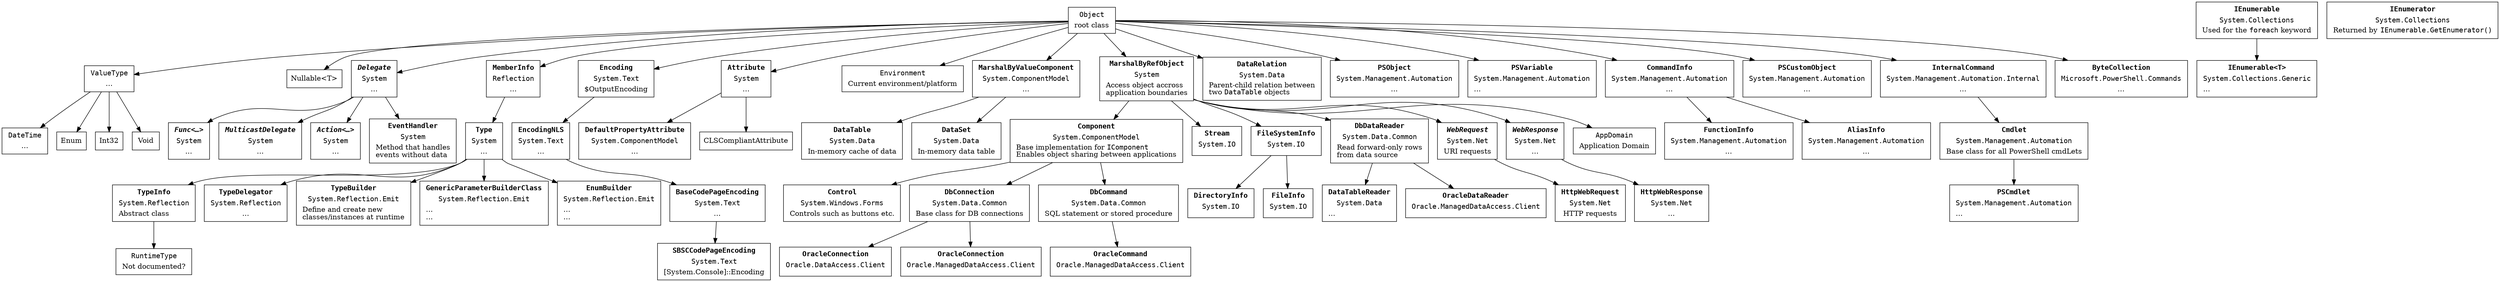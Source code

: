 digraph hierarchy {

    node [ shape=box ]
   
    System_Object[ label=< <table border="0"><tr><td align="text"><font face="Courier">Object</font></td></tr><tr><td align="text">root class<br align="left"/></td></tr></table> > ];


    System_ValueType [ label=< <table border="0"><tr><td align="text"><font face="Courier">ValueType</font></td></tr><tr><td>…</td></tr></table> > ];
    System_DateTime [ label=< <table border="0"><tr><td align="text"><font face="Courier">DateTime</font></td></tr><tr><td>…</td></tr></table> > ];

    System_Enum [ label = "Enum" ];

    System_Int32 [ label = "Int32" ];

    System_Void [ label = "Void" ];

    System_Nullable [ label = "Nullable<T>" ];

    System_Delegate [ label=< <table border="0">
       <tr><td align="text"><font face="Courier"><b><i>Delegate</i></b></font></td></tr>
       <tr><td><font face="Courier">System</font></td></tr>
       <tr><td align="text">…</td></tr></table> > ];

    System_Object -> System_Delegate

    System_Func [ label=< <table border="0">
       <tr><td align="text"><font face="Courier"><b><i>Func&lt;…&gt;</i></b></font></td></tr>
       <tr><td><font face="Courier">System</font></td></tr>
       <tr><td align="text">…</td></tr></table> > ];

    System_Delegate -> System_Func;

    System_MulticastDelegate [ label=< <table border="0">
       <tr><td align="text"><font face="Courier"><b><i>MulticastDelegate</i></b></font></td></tr>
       <tr><td><font face="Courier">System</font></td></tr>
       <tr><td align="text">…</td></tr></table> > ];

    System_Delegate -> System_MulticastDelegate;

    System_Action [ label=< <table border="0">
       <tr><td align="text"><font face="Courier"><b><i>Action&lt;…&gt;</i></b></font></td></tr>
       <tr><td><font face="Courier">System</font></td></tr>
       <tr><td align="text">…</td></tr></table> > ];

    System_Delegate -> System_Action;

    System_EventHandler [ label=< <table border="0">
       <tr><td align="text"><font face="Courier"><b>EventHandler</b></font></td></tr>
       <tr><td><font face="Courier">System</font></td></tr>
       <tr><td align="text">Method that handles<br align="left"/>events without data<br align="left"/></td></tr></table> > ];

    System_Delegate -> System_EventHandler


    System_Collections_IEnumerable [ label=< <table border="0">
       <tr><td align="text"><font face="Courier"><b>IEnumerable</b></font></td></tr>
       <tr><td><font face="Courier">System.Collections</font></td></tr>
       <tr><td align="text">Used for the <font face="Courier">foreach</font> keyword<br align="left"/></td></tr></table> > ];

    System_Collections_IEnumerator [ label=< <table border="0">
       <tr><td align="text"><font face="Courier"><b>IEnumerator</b></font></td></tr>
       <tr><td><font face="Courier">System.Collections</font></td></tr>
       <tr><td align="text">Returned by <font face="Courier">IEnumerable.GetEnumerator()</font><br align="left"/></td></tr></table> > ];

    System_Collections_Generic_IEnumerable [ label=< <table border="0">
       <tr><td align="text"><font face="Courier"><b>IEnumerable&lt;T&gt;</b></font></td></tr>
       <tr><td><font face="Courier">System.Collections.Generic</font></td></tr>
       <tr><td align="text">…<br align="left"/></td></tr></table> > ];

    System_Collections_IEnumerable -> System_Collections_Generic_IEnumerable
    

//  System_Reflection_Memberinfo [ label = "Reflection.MemberInfo" ];

    System_Reflection_Memberinfo [ label=< <table border="0">
       <tr><td align="text"><font face="Courier"><b>MemberInfo</b></font></td></tr>
       <tr><td align="text"><font face="Courier">Reflection</font></td></tr>
       <tr><td>…</td></tr></table> > ];

    System_Reflection_TypeInfo [ label=< <table border="0">
       <tr><td align="text"><font face="Courier"><b>TypeInfo</b></font></td></tr>
       <tr><td><font face="Courier">System.Reflection</font></td></tr>
       <tr><td align="text">Abstract class<br align="left"/></td></tr></table> > ];

    System_Reflection_TypeDelegator [ label=< <table border="0">
       <tr><td align="text"><font face="Courier"><b>TypeDelegator</b></font></td></tr>
       <tr><td align="text"><font face="Courier">System.Reflection</font></td></tr>
       <tr><td>…</td></tr></table> > ];

    System_Reflection_Emit_TypeBuilder [ label=< <table border="0">
       <tr><td align="text"><font face="Courier"><b>TypeBuilder</b></font></td></tr>
       <tr><td align="text"><font face="Courier">System.Reflection.Emit</font></td></tr>
       <tr><td align="text">Define and create new<br align="left"/>classes/instances at runtime<br align="left"/></td></tr>
    </table> > ];

    System_Reflection_Emit_GenericTypeParameterBuilderClass [ label=< <table border="0">
       <tr><td align="text"><font face="Courier"><b>GenericParameterBuilderClass</b></font></td></tr>
       <tr><td align="text"><font face="Courier">System.Reflection.Emit</font></td></tr>
       <tr><td align="text">…<br align="left"/>…<br align="left"/></td></tr>
    </table> > ];

    System_Reflection_Emit_EnumBuilder [ label=< <table border="0">
       <tr><td align="text"><font face="Courier"><b>EnumBuilder</b></font></td></tr>
       <tr><td align="text"><font face="Courier">System.Reflection.Emit</font></td></tr>
       <tr><td align="text">…<br align="left"/>…<br align="left"/></td></tr>
    </table> > ];

    System_Type [ label=< <table border="0">
       <tr><td align="text"><font face="Courier"><b>Type</b></font></td></tr>
       <tr><td align="text"><font face="Courier">System</font></td></tr>
       <tr><td>…</td></tr></table> > ];

    System_Text_Encoding [ label=< <table border="0">
       <tr><td align="text"><font face="Courier"><b>Encoding</b></font></td></tr>
       <tr><td align="text"><font face="Courier">System.Text</font></td></tr>
       <tr><td align="text">$OutputEncoding<br align="left"/></td></tr></table> > ];

    System_Object -> System_Text_Encoding

    System_Text_EncodingNLS [ label=< <table border="0">
       <tr><td align="text"><font face="Courier"><b>EncodingNLS</b></font></td></tr>
       <tr><td align="text"><font face="Courier">System.Text</font></td></tr>
       <tr><td>…</td></tr></table> > ];

    System_Text_Encoding -> System_Text_EncodingNLS

    System_Text_BaseCodePageEncoding [ label=< <table border="0">
       <tr><td align="text"><font face="Courier"><b>BaseCodePageEncoding</b></font></td></tr>
       <tr><td align="text"><font face="Courier">System.Text</font></td></tr>
       <tr><td>…</td></tr></table> > ];

    System_Text_EncodingNLS -> System_Text_BaseCodePageEncoding

    System_Text_SBSCCodePageEncoding [ label=< <table border="0">
       <tr><td align="text"><font face="Courier"><b>SBSCCodePageEncoding</b></font></td></tr>
       <tr><td align="text"><font face="Courier">System.Text</font></td></tr>
       <tr><td align="text">[System.Console]::Encoding</td></tr></table> > ];

    System_Text_BaseCodePageEncoding -> System_Text_SBSCCodePageEncoding

    System_Type -> System_Reflection_TypeInfo;
    System_Type -> System_Reflection_TypeDelegator;
    System_Type -> System_Reflection_Emit_TypeBuilder;
    System_Type -> System_Reflection_Emit_GenericTypeParameterBuilderClass;
    System_Type -> System_Reflection_Emit_EnumBuilder;

    System_Object -> System_ValueType;

    System_Object -> System_Nullable;

//  System_Attribute [ label=< <table border="0"><tr><td align="text"><font face="Courier">System.Attribute</font></td></tr><tr><td>…</td></tr></table> > ];
    System_Attribute [ label=< <table border="0">
       <tr><td align="text"><font face="Courier"><b>Attribute</b></font></td></tr>
       <tr><td align="text"><font face="Courier">System</font></td></tr>
       <tr><td>…</td></tr></table> > ];

//  System_DefaultPropertyAttribute [ label=< <table border="0"><tr><td align="text"><font face="Courier">ComponentModel.DefaultPropertyAttribute</font></td></tr><tr><td>…</td></tr></table> > ];
    System_DefaultPropertyAttribute [ label=< <table border="0">
       <tr><td align="text"><font face="Courier"><b>DefaultPropertyAttribute</b></font></td></tr>
       <tr><td align="text"><font face="Courier">System.ComponentModel</font></td></tr>
       <tr><td>…</td></tr></table> > ];

    System_Environment [ label=< <table border="0"><tr><td align="text"><font face="Courier">Environment</font></td></tr><tr><td>Current environment/platform</td></tr></table> > ];

    System_ComponentModel_MarshalByValueComponent [ label=< <table border="0">
       <tr><td align="text"><font face="Courier"><b>MarshalByValueComponent</b></font></td></tr>
       <tr><td align="text"><font face="Courier">System.ComponentModel</font></td></tr>
       <tr><td>…</td></tr></table> > ];


    System_MarshalByRefObject [ label=< <table border="0">
       <tr><td align="text"><font face="Courier"><b>MarshalByRefObject</b></font></td></tr>
       <tr><td align="text"><font face="Courier">System</font></td></tr>
       <tr><td align="text">Access object accross<br align="left"/>application boundaries<br align="left"/></td></tr></table> > ];

    System_Data_DataTable [ label=< <table border="0">
       <tr><td align="text"><font face="Courier"><b>DataTable</b></font></td></tr>
       <tr><td align="text"><font face="Courier">System.Data</font></td></tr>
       <tr><td>In-memory cache of data<br align="left"/></td></tr></table> > ];

    System_ComponentModel_MarshalByValueComponent-> System_Data_DataTable;

    System_Windows_Forms_Control [ label=< <table border="0">
       <tr><td align="text"><font face="Courier"><b>Control</b></font></td></tr>
       <tr><td align="text"><font face="Courier">System.Windows.Forms</font></td></tr>
       <tr><td>Controls such as buttons etc.<br align="left"/></td></tr></table> > ];

    System_ComponentModel_Component -> System_Windows_Forms_Control

    System_Data_DataRelation [ label=< <table border="0">
       <tr><td align="text"><font face="Courier"><b>DataRelation</b></font></td></tr>
       <tr><td align="text"><font face="Courier">System.Data</font></td></tr>
       <tr><td>Parent-child relation between<br align="left"/>two <font face="Courier">DataTable</font> objects<br align="left"/></td></tr></table> > ];

    System_Object -> System_Data_DataRelation


    System_Data_DataSet [ label=< <table border="0">
       <tr><td align="text"><font face="Courier"><b>DataSet</b></font></td></tr>
       <tr><td align="text"><font face="Courier">System.Data</font></td></tr>
       <tr><td>In-memory data table</td></tr></table> > ];

    System_ComponentModel_MarshalByValueComponent-> System_Data_DataSet;

    System_Management_Automation_PSObject [ label=< <table border="0">
       <tr><td align="text"><font face="Courier"><b>PSObject</b></font></td></tr>
       <tr><td align="text"><font face="Courier">System.Management.Automation</font></td></tr>
       <tr><td>…</td></tr></table> > ];

    System_Object -> System_Management_Automation_PSObject;

    System_Management_Automation_PSVariable [ label=< <table border="0">
       <tr><td align="text"><font face="Courier"><b>PSVariable</b></font></td></tr>
       <tr><td align="text"><font face="Courier">System.Management.Automation</font></td></tr>
       <tr><td align="text">…<br align="left"/></td></tr></table> > ];

    System_Object -> System_Management_Automation_PSVariable

    System_Management_Automation_CommandInfo [ label=< <table border="0">
       <tr><td align="text"><font face="Courier"><b>CommandInfo</b></font></td></tr>
       <tr><td align="text"><font face="Courier">System.Management.Automation</font></td></tr>
       <tr><td>…</td></tr></table> > ];

    System_Object -> System_Management_Automation_CommandInfo

    System_Management_Automation_FunctionInfo [ label=< <table border="0">
       <tr><td align="text"><font face="Courier"><b>FunctionInfo</b></font></td></tr>
       <tr><td align="text"><font face="Courier">System.Management.Automation</font></td></tr>
       <tr><td>…</td></tr></table> > ];

    System_Management_Automation_CommandInfo -> System_Management_Automation_FunctionInfo

    System_Management_Automation_AliasInfo [ label=< <table border="0">
       <tr><td align="text"><font face="Courier"><b>AliasInfo</b></font></td></tr>
       <tr><td align="text"><font face="Courier">System.Management.Automation</font></td></tr>
       <tr><td>…</td></tr></table> > ];

    System_Management_Automation_CommandInfo -> System_Management_Automation_AliasInfo

    System_Management_Automation_PSCustomObject [ label=< <table border="0">
       <tr><td align="text"><font face="Courier"><b>PSCustomObject</b></font></td></tr>
       <tr><td align="text"><font face="Courier">System.Management.Automation</font></td></tr>
       <tr><td>…</td></tr></table> > ];

//  System_Management_Automation_PSCustomObject [ label=< <table border="0">
//     <tr><td align="text"><font face="Courier">Management.Automation</font></td></tr>
//     <tr><td align="text"><font face="Courier">PSCustomObject</font></td></tr>
//     <tr><td>…</td></tr></table> > ];


    System_ComponentModel_Component [ label=< <table border="0">
       <tr><td align="text"><font face="Courier"><b>Component</b></font></td></tr>
       <tr><td align="text"><font face="Courier">System.ComponentModel</font></td></tr>
       <tr><td align="text">Base implementation for <font face="monospace">IComponent</font><br align="left"/>Enables object sharing between applications<br align="left"/></td></tr></table> > ];

    System_Data_Common_DbConnection [ label=< <table border="0">
       <tr><td align="text"><font face="Courier"><b>DbConnection</b></font></td></tr>
       <tr><td align="text"><font face="Courier">System.Data.Common</font></td></tr>
       <tr><td>Base class for DB connections</td></tr></table> > ];

    System_Data_Common_DbCommand [ label=< <table border="0">
       <tr><td align="text"><font face="Courier"><b>DbCommand</b></font></td></tr>
       <tr><td align="text"><font face="Courier">System.Data.Common</font></td></tr>
       <tr><td>SQL statement or stored procedure</td></tr></table> > ];

    System_IO_Stream [ label=< <table border="0">
       <tr><td align="text"><font face="Courier"><b>Stream</b></font></td></tr>
       <tr><td align="text"><font face="Courier">System.IO</font></td></tr>
       <tr><td></td></tr></table> > ];

    System_MarshalByRefObject -> System_IO_Stream

    System_IO_FileSystemInfo [ label=< <table border="0">
       <tr><td align="text"><font face="Courier"><b>FileSystemInfo</b></font></td></tr>
       <tr><td align="text"><font face="Courier">System.IO</font></td></tr>
       <tr><td></td></tr></table> > ];

    System_MarshalByRefObject -> System_IO_FileSystemInfo

    System_IO_DirectoryInfo [ label=< <table border="0">
       <tr><td align="text"><font face="Courier"><b>DirectoryInfo</b></font></td></tr>
       <tr><td align="text"><font face="Courier">System.IO</font></td></tr>
       <tr><td></td></tr></table> > ];

    System_IO_FileSystemInfo -> System_IO_DirectoryInfo

    System_IO_FileInfo [ label=< <table border="0">
       <tr><td align="text"><font face="Courier"><b>FileInfo</b></font></td></tr>
       <tr><td align="text"><font face="Courier">System.IO</font></td></tr>
       <tr><td></td></tr></table> > ];

    System_IO_FileSystemInfo -> System_IO_FileInfo

    System_Data_Common_DbDataReader [ label=< <table border="0">
       <tr><td align="text"><font face="Courier"><b>DbDataReader</b></font></td></tr>
       <tr><td align="text"><font face="Courier">System.Data.Common</font></td></tr>
       <tr><td align="text">Read forward-only rows<br align="left"/>from data source<br align="left"/></td></tr></table> > ];

    System_MarshalByRefObject -> System_Data_Common_DbDataReader

    System_Data_DataTableReader [ label=< <table border="0">
       <tr><td align="text"><font face="Courier"><b>DataTableReader</b></font></td></tr>
       <tr><td align="text"><font face="Courier">System.Data</font></td></tr>
       <tr><td align="text">…<br align="left"/></td></tr></table> > ];

    System_Data_Common_DbDataReader -> System_Data_DataTableReader

    System_Net_WebRequest [ label=< <table border="0">
       <tr><td align="text"><font face="Courier"><b><i>WebRequest</i></b></font></td></tr>
       <tr><td align="text"><font face="Courier">System.Net</font></td></tr>
       <tr><td align="text">URI requests</td></tr></table> > ];

    System_MarshalByRefObject -> System_Net_WebRequest

    System_Net_WebResponse [ label=< <table border="0">
       <tr><td align="text"><font face="Courier"><b><i>WebResponse</i></b></font></td></tr>
       <tr><td align="text"><font face="Courier">System.Net</font></td></tr>
       <tr><td align="text">…</td></tr></table> > ];

    System_MarshalByRefObject -> System_Net_WebResponse

    System_Net_HttpWebResponse [ label=< <table border="0">
       <tr><td align="text"><font face="Courier"><b>HttpWebResponse</b></font></td></tr>
       <tr><td align="text"><font face="Courier">System.Net</font></td></tr>
       <tr><td align="text">…</td></tr></table> > ];

    System_Net_WebResponse -> System_Net_HttpWebResponse

    System_Net_HttpWebRequest [ label=< <table border="0">
       <tr><td align="text"><font face="Courier"><b>HttpWebRequest</b></font></td></tr>
       <tr><td align="text"><font face="Courier">System.Net</font></td></tr>
       <tr><td align="text">HTTP requests</td></tr></table> > ];

    System_Net_WebRequest -> System_Net_HttpWebRequest

    Oracle_DataAccess_Client_OracleConnection [ label=< <table border="0">
       <tr><td align="text"><font face="Courier"><b>OracleConnection</b></font></td></tr>
       <tr><td align="text"><font face="Courier">Oracle.DataAccess.Client</font></td></tr>
       <tr><td></td></tr></table> > ];

    Oracle_ManagedDataAccess_Client_OracleConnection [ label=< <table border="0">
       <tr><td align="text"><font face="Courier"><b>OracleConnection</b></font></td></tr>
       <tr><td align="text"><font face="Courier">Oracle.ManagedDataAccess.Client</font></td></tr>
       <tr><td></td></tr></table> > ];

    Oracle_ManagedDataAccess_Client_OracleCommand [ label=< <table border="0">
       <tr><td align="text"><font face="Courier"><b>OracleCommand</b></font></td></tr>
       <tr><td align="text"><font face="Courier">Oracle.ManagedDataAccess.Client</font></td></tr>
       <tr><td></td></tr></table> > ];

    Oracle_ManagedDataAccess_Client_OracleDataReader [ label=< <table border="0">
       <tr><td align="text"><font face="Courier"><b>OracleDataReader</b></font></td></tr>
       <tr><td align="text"><font face="Courier">Oracle.ManagedDataAccess.Client</font></td></tr>
       <tr><td></td></tr></table> > ];

    System_Data_Common_DbDataReader -> Oracle_ManagedDataAccess_Client_OracleDataReader

    System_Management_Automation_Cmdlet [ label=< <table border="0">
       <tr><td align="text"><font face="Courier"><b>Cmdlet</b></font></td></tr>
       <tr><td align="text"><font face="Courier">System.Management.Automation</font></td></tr>
       <tr><td align="text">Base class for all PowerShell cmdLets<br align="left"/></td></tr></table> > ];

    System_Management_Automation_PSCmdlet [ label=< <table border="0">
       <tr><td align="text"><font face="Courier"><b>PSCmdlet</b></font></td></tr>
       <tr><td align="text"><font face="Courier">System.Management.Automation</font></td></tr>
       <tr><td align="text">…<br align="left"/></td></tr></table> > ];


    System_Management_Automation_Internal_InternalCommand [ label=< <table border="0">
       <tr><td align="text"><font face="Courier"><b>InternalCommand</b></font></td></tr>
       <tr><td align="text"><font face="Courier">System.Management.Automation.Internal</font></td></tr>
       <tr><td>…</td></tr></table> > ];

     System_AppDomain [ label=< <table border="0">
                             <tr><td align="text"><font face="Courier">AppDomain</font></td></tr>
                             <tr><td>Application Domain</td></tr></table> > ];

    Microsoft_PowerShell_Commands_ByteCollection [ label=< <table border="0">
       <tr><td align="text"><font face="Courier"><b>ByteCollection</b></font></td></tr>
       <tr><td align="text"><font face="Courier">Microsoft.PowerShell.Commands</font></td></tr>
       <tr><td>…</td></tr></table> > ];

    System_Object -> Microsoft_PowerShell_Commands_ByteCollection


    System_CLSCompliantAttribute [ label = "CLSCompliantAttribute" ];

    System_ValueType -> System_Enum;
    System_ValueType -> System_DateTime;

    System_ValueType -> System_Int32;

    System_ValueType -> System_Void;

    System_Object -> System_Reflection_Memberinfo;
    System_Object -> System_Environment;

    System_Object -> System_Attribute;

    System_Attribute -> System_CLSCompliantAttribute;
    System_Attribute -> System_DefaultPropertyAttribute;

    System_Reflection_Memberinfo -> System_Type;

    System_RuntimeType [ label=< <table border="0"><tr><td align="text"><font face="Courier">RuntimeType</font></td></tr><tr><td>Not documented?</td></tr></table> > ];
    System_Reflection_TypeInfo -> System_RuntimeType;

    System_Object -> System_ComponentModel_MarshalByValueComponent;

    System_Object -> System_Management_Automation_PSCustomObject;


   System_Object -> System_MarshalByRefObject;
   System_MarshalByRefObject -> System_AppDomain;

   System_Object -> System_Management_Automation_Internal_InternalCommand
   System_Management_Automation_Internal_InternalCommand -> System_Management_Automation_Cmdlet
   System_Management_Automation_Cmdlet -> System_Management_Automation_PSCmdlet

   System_MarshalByRefObject -> System_ComponentModel_Component
   System_ComponentModel_Component -> System_Data_Common_DbConnection
   System_Data_Common_DbConnection -> Oracle_DataAccess_Client_OracleConnection
   System_Data_Common_DbConnection -> Oracle_ManagedDataAccess_Client_OracleConnection

   System_ComponentModel_Component -> System_Data_Common_DbCommand
   System_Data_Common_DbCommand -> Oracle_ManagedDataAccess_Client_OracleCommand

}
